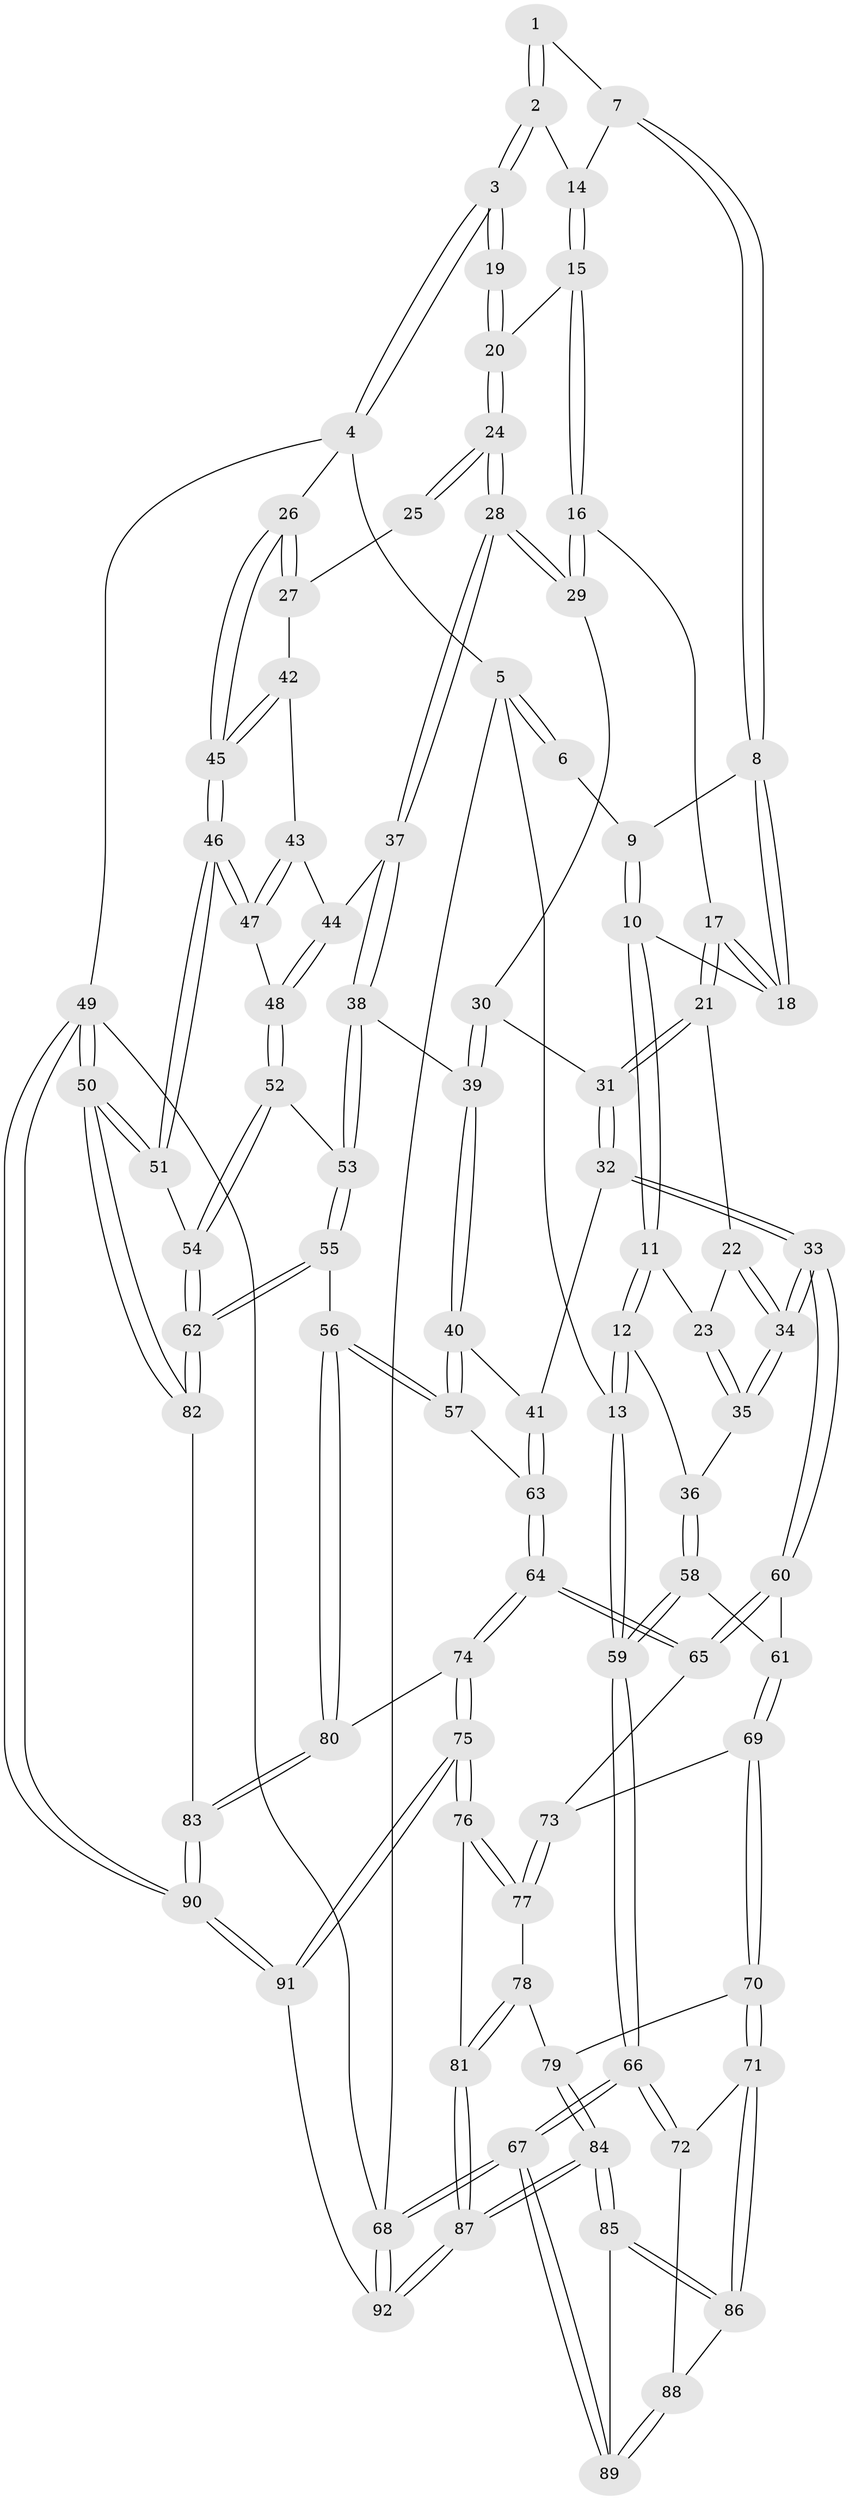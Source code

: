 // coarse degree distribution, {3: 0.32432432432432434, 5: 0.10810810810810811, 2: 0.02702702702702703, 4: 0.5405405405405406}
// Generated by graph-tools (version 1.1) at 2025/38/03/04/25 23:38:22]
// undirected, 92 vertices, 227 edges
graph export_dot {
  node [color=gray90,style=filled];
  1 [pos="+0.6031405746951872+0"];
  2 [pos="+0.9658328308609623+0"];
  3 [pos="+1+0"];
  4 [pos="+1+0"];
  5 [pos="+0+0"];
  6 [pos="+0.3861153912244522+0"];
  7 [pos="+0.5657697459707115+0.06281398181106104"];
  8 [pos="+0.4763670029523385+0.10889813508273853"];
  9 [pos="+0.38612185193222354+0"];
  10 [pos="+0.28930872307455613+0.12950051732268353"];
  11 [pos="+0.2040379928294845+0.1903761054552323"];
  12 [pos="+0+0.2296802644761583"];
  13 [pos="+0+0.19163882811744398"];
  14 [pos="+0.6500080268928011+0.1066213805995049"];
  15 [pos="+0.6391651159489674+0.16969927382064495"];
  16 [pos="+0.5861649416640448+0.21175707564121268"];
  17 [pos="+0.4829316300518348+0.18574937180991968"];
  18 [pos="+0.46806610862759557+0.15432859925771963"];
  19 [pos="+0.8356745460570929+0.14918849593809644"];
  20 [pos="+0.7438015281297926+0.2071585016351628"];
  21 [pos="+0.45427389614078106+0.23752787329641686"];
  22 [pos="+0.4250487063037338+0.2620478015515151"];
  23 [pos="+0.3378335685020542+0.2734452080319809"];
  24 [pos="+0.7308763028382569+0.37069687691616443"];
  25 [pos="+0.8320299738456408+0.2451119979215281"];
  26 [pos="+1+0"];
  27 [pos="+0.8776244765649693+0.32845455747190044"];
  28 [pos="+0.7251974938048736+0.39633537197421076"];
  29 [pos="+0.5882789056691126+0.21887561635843664"];
  30 [pos="+0.5541302827194065+0.32170435888924653"];
  31 [pos="+0.5111702566941505+0.33425157018689555"];
  32 [pos="+0.434541199154785+0.5161709283311826"];
  33 [pos="+0.4317253952741606+0.516667855949722"];
  34 [pos="+0.4310071407720706+0.5161812621300196"];
  35 [pos="+0.33777703034335393+0.47985629801139423"];
  36 [pos="+0.23041186665536892+0.4719936145510973"];
  37 [pos="+0.7257753762170941+0.40005621429530436"];
  38 [pos="+0.6880894378761118+0.44971803667212773"];
  39 [pos="+0.6735162144501918+0.4549033391398894"];
  40 [pos="+0.6304265218511679+0.4810049301283793"];
  41 [pos="+0.5066704793369132+0.5191731486059539"];
  42 [pos="+0.8544427911205754+0.3660767287493547"];
  43 [pos="+0.8189107944925209+0.39199239807541564"];
  44 [pos="+0.8140657430302128+0.3943119727154233"];
  45 [pos="+1+0.44766444433508246"];
  46 [pos="+1+0.4504225604529848"];
  47 [pos="+0.993100112997406+0.4700131325331391"];
  48 [pos="+0.8941171935881479+0.5052230138271209"];
  49 [pos="+1+1"];
  50 [pos="+1+1"];
  51 [pos="+1+0.646364976451123"];
  52 [pos="+0.8715920000064687+0.5844028089329402"];
  53 [pos="+0.746667183924568+0.5280018973423017"];
  54 [pos="+0.9229115586920493+0.6767117795104474"];
  55 [pos="+0.743602767764392+0.7527835622249134"];
  56 [pos="+0.7082707010565727+0.7513333999599523"];
  57 [pos="+0.688506162420753+0.7290707256640769"];
  58 [pos="+0.15326508493843297+0.6475309729515444"];
  59 [pos="+0+0.6800165092595278"];
  60 [pos="+0.4039596786373709+0.6382865323866369"];
  61 [pos="+0.19130838089855262+0.6897051556541958"];
  62 [pos="+0.8088273871971405+0.777908240167504"];
  63 [pos="+0.5878086036302881+0.669989303361482"];
  64 [pos="+0.4883797824513145+0.7614546883267416"];
  65 [pos="+0.41177088796793687+0.6947882671470501"];
  66 [pos="+0+0.7232490756836217"];
  67 [pos="+0+1"];
  68 [pos="+0+1"];
  69 [pos="+0.2034421066784609+0.7354292931398376"];
  70 [pos="+0.21211352693792387+0.7893490068809654"];
  71 [pos="+0.0905857886741221+0.8469154547939759"];
  72 [pos="+0.0007287110536335262+0.8143499922047074"];
  73 [pos="+0.39990665106514683+0.7091175410956926"];
  74 [pos="+0.5391932535811533+0.8498136715425824"];
  75 [pos="+0.5042474435031883+0.9050797415688999"];
  76 [pos="+0.4179500543481552+0.9053525603936462"];
  77 [pos="+0.35442663442346084+0.7747271416751057"];
  78 [pos="+0.277215265427731+0.8109293275780264"];
  79 [pos="+0.23527554938728415+0.8083340727671838"];
  80 [pos="+0.5826908742077165+0.8397061466643845"];
  81 [pos="+0.3598523638702405+0.931411235508423"];
  82 [pos="+0.8110297144588273+0.7861969999512933"];
  83 [pos="+0.8045806051289132+1"];
  84 [pos="+0.21668394819280862+1"];
  85 [pos="+0.129847730853761+0.9434668261076544"];
  86 [pos="+0.12705205840419562+0.9390858438374894"];
  87 [pos="+0.23615026030393338+1"];
  88 [pos="+0.04487506761771173+0.9429137002002518"];
  89 [pos="+0.01723822111135415+0.984219806160283"];
  90 [pos="+0.8391699127863692+1"];
  91 [pos="+0.5787078169540305+1"];
  92 [pos="+0.22732772402060633+1"];
  1 -- 2;
  1 -- 2;
  1 -- 7;
  2 -- 3;
  2 -- 3;
  2 -- 14;
  3 -- 4;
  3 -- 4;
  3 -- 19;
  3 -- 19;
  4 -- 5;
  4 -- 26;
  4 -- 49;
  5 -- 6;
  5 -- 6;
  5 -- 13;
  5 -- 68;
  6 -- 9;
  7 -- 8;
  7 -- 8;
  7 -- 14;
  8 -- 9;
  8 -- 18;
  8 -- 18;
  9 -- 10;
  9 -- 10;
  10 -- 11;
  10 -- 11;
  10 -- 18;
  11 -- 12;
  11 -- 12;
  11 -- 23;
  12 -- 13;
  12 -- 13;
  12 -- 36;
  13 -- 59;
  13 -- 59;
  14 -- 15;
  14 -- 15;
  15 -- 16;
  15 -- 16;
  15 -- 20;
  16 -- 17;
  16 -- 29;
  16 -- 29;
  17 -- 18;
  17 -- 18;
  17 -- 21;
  17 -- 21;
  19 -- 20;
  19 -- 20;
  20 -- 24;
  20 -- 24;
  21 -- 22;
  21 -- 31;
  21 -- 31;
  22 -- 23;
  22 -- 34;
  22 -- 34;
  23 -- 35;
  23 -- 35;
  24 -- 25;
  24 -- 25;
  24 -- 28;
  24 -- 28;
  25 -- 27;
  26 -- 27;
  26 -- 27;
  26 -- 45;
  26 -- 45;
  27 -- 42;
  28 -- 29;
  28 -- 29;
  28 -- 37;
  28 -- 37;
  29 -- 30;
  30 -- 31;
  30 -- 39;
  30 -- 39;
  31 -- 32;
  31 -- 32;
  32 -- 33;
  32 -- 33;
  32 -- 41;
  33 -- 34;
  33 -- 34;
  33 -- 60;
  33 -- 60;
  34 -- 35;
  34 -- 35;
  35 -- 36;
  36 -- 58;
  36 -- 58;
  37 -- 38;
  37 -- 38;
  37 -- 44;
  38 -- 39;
  38 -- 53;
  38 -- 53;
  39 -- 40;
  39 -- 40;
  40 -- 41;
  40 -- 57;
  40 -- 57;
  41 -- 63;
  41 -- 63;
  42 -- 43;
  42 -- 45;
  42 -- 45;
  43 -- 44;
  43 -- 47;
  43 -- 47;
  44 -- 48;
  44 -- 48;
  45 -- 46;
  45 -- 46;
  46 -- 47;
  46 -- 47;
  46 -- 51;
  46 -- 51;
  47 -- 48;
  48 -- 52;
  48 -- 52;
  49 -- 50;
  49 -- 50;
  49 -- 90;
  49 -- 90;
  49 -- 68;
  50 -- 51;
  50 -- 51;
  50 -- 82;
  50 -- 82;
  51 -- 54;
  52 -- 53;
  52 -- 54;
  52 -- 54;
  53 -- 55;
  53 -- 55;
  54 -- 62;
  54 -- 62;
  55 -- 56;
  55 -- 62;
  55 -- 62;
  56 -- 57;
  56 -- 57;
  56 -- 80;
  56 -- 80;
  57 -- 63;
  58 -- 59;
  58 -- 59;
  58 -- 61;
  59 -- 66;
  59 -- 66;
  60 -- 61;
  60 -- 65;
  60 -- 65;
  61 -- 69;
  61 -- 69;
  62 -- 82;
  62 -- 82;
  63 -- 64;
  63 -- 64;
  64 -- 65;
  64 -- 65;
  64 -- 74;
  64 -- 74;
  65 -- 73;
  66 -- 67;
  66 -- 67;
  66 -- 72;
  66 -- 72;
  67 -- 68;
  67 -- 68;
  67 -- 89;
  67 -- 89;
  68 -- 92;
  68 -- 92;
  69 -- 70;
  69 -- 70;
  69 -- 73;
  70 -- 71;
  70 -- 71;
  70 -- 79;
  71 -- 72;
  71 -- 86;
  71 -- 86;
  72 -- 88;
  73 -- 77;
  73 -- 77;
  74 -- 75;
  74 -- 75;
  74 -- 80;
  75 -- 76;
  75 -- 76;
  75 -- 91;
  75 -- 91;
  76 -- 77;
  76 -- 77;
  76 -- 81;
  77 -- 78;
  78 -- 79;
  78 -- 81;
  78 -- 81;
  79 -- 84;
  79 -- 84;
  80 -- 83;
  80 -- 83;
  81 -- 87;
  81 -- 87;
  82 -- 83;
  83 -- 90;
  83 -- 90;
  84 -- 85;
  84 -- 85;
  84 -- 87;
  84 -- 87;
  85 -- 86;
  85 -- 86;
  85 -- 89;
  86 -- 88;
  87 -- 92;
  87 -- 92;
  88 -- 89;
  88 -- 89;
  90 -- 91;
  90 -- 91;
  91 -- 92;
}
